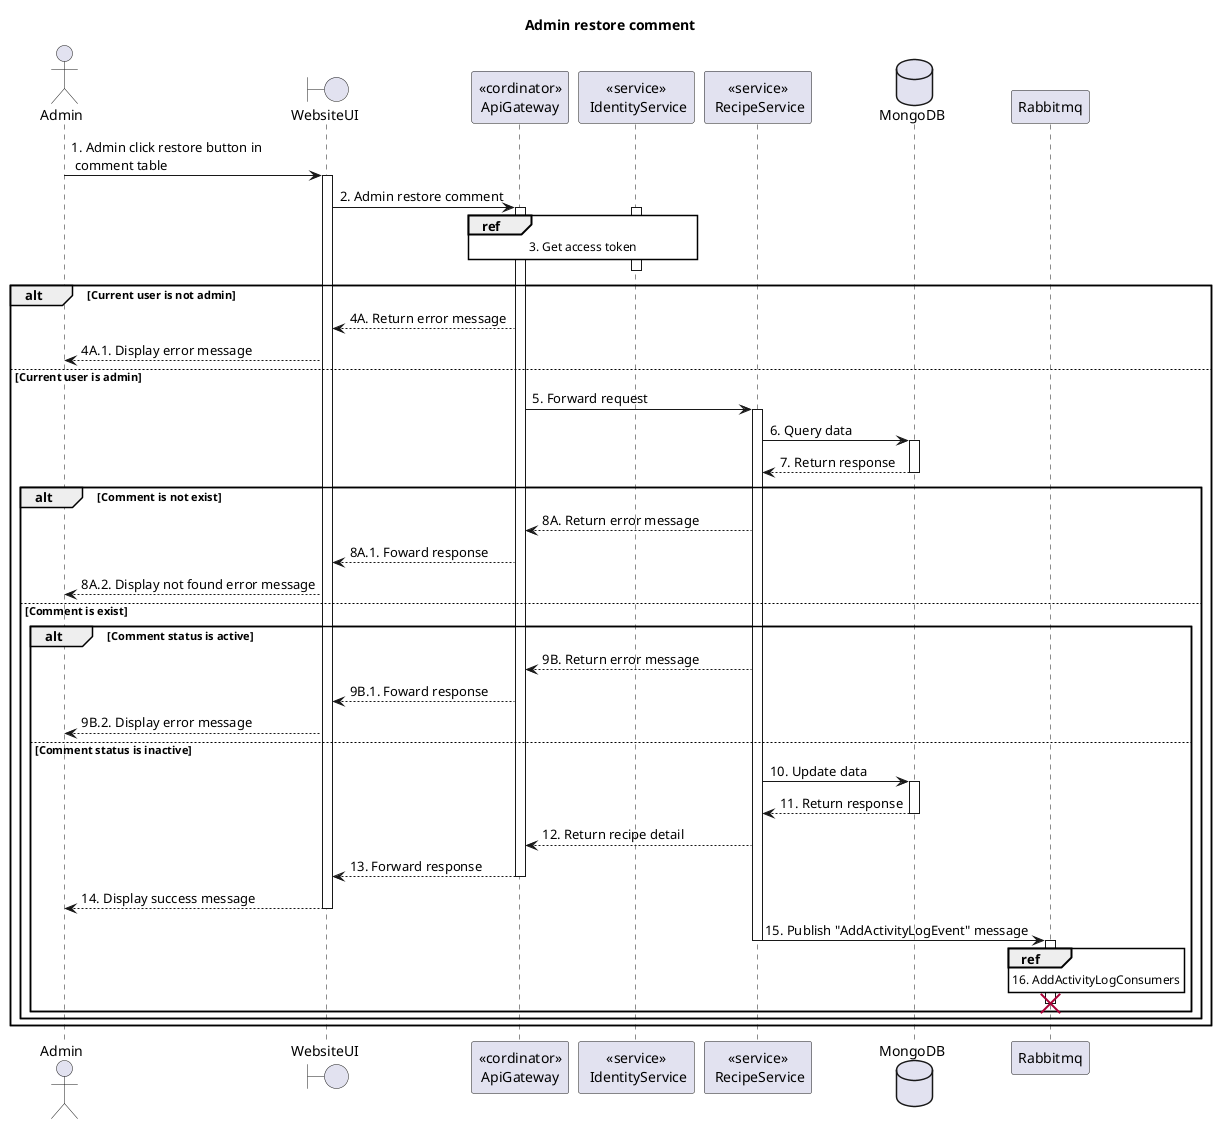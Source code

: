 @startuml Sequence
title "Admin restore comment"
' Style section
<style>
  sequenceDiagram {
    reference {
      BackGroundColor white
    }
}
</style>

actor Admin
boundary WebsiteUI
participant "<<cordinator>>\nApiGateway" as ApiGateway
participant "<<service>>\n IdentityService" as IdentityService
participant "<<service>>\n RecipeService" as RecipeService
database MongoDB

Admin -> WebsiteUI++: 1. Admin click restore button in \n comment table
WebsiteUI -> ApiGateway++: 2. Admin restore comment

activate IdentityService
ref over ApiGateway, IdentityService: 3. Get access token
ApiGateway -[hidden]-> IdentityService
deactivate IdentityService

alt Current user is not admin
    WebsiteUI <-- ApiGateway: 4A. Return error message
    Admin <-- WebsiteUI: 4A.1. Display error message
else Current user is admin
ApiGateway -> RecipeService++: 5. Forward request
RecipeService -> MongoDB++: 6. Query data
RecipeService <-- MongoDB--: 7. Return response
  alt Comment is not exist
      ApiGateway <-- RecipeService: 8A. Return error message
      WebsiteUI <-- ApiGateway: 8A.1. Foward response
      Admin <-- WebsiteUI: 8A.2. Display not found error message
  else Comment is exist
      alt Comment status is active
          ApiGateway <-- RecipeService: 9B. Return error message
          WebsiteUI <-- ApiGateway: 9B.1. Foward response
          Admin <-- WebsiteUI: 9B.2. Display error message
      else Comment status is inactive
          RecipeService -> MongoDB++: 10. Update data
          RecipeService <-- MongoDB--: 11. Return response
          ApiGateway <-- RecipeService: 12. Return recipe detail
          WebsiteUI <-- ApiGateway--: 13. Forward response
          Admin <-- WebsiteUI--: 14. Display success message
          RecipeService -> Rabbitmq: 15. Publish "AddActivityLogEvent" message 
          deactivate RecipeService
          activate Rabbitmq
          ref over Rabbitmq: 16. AddActivityLogConsumers
          Rabbitmq -[hidden]> 
          destroy Rabbitmq
      end alt
  end alt
end alt

@enduml
